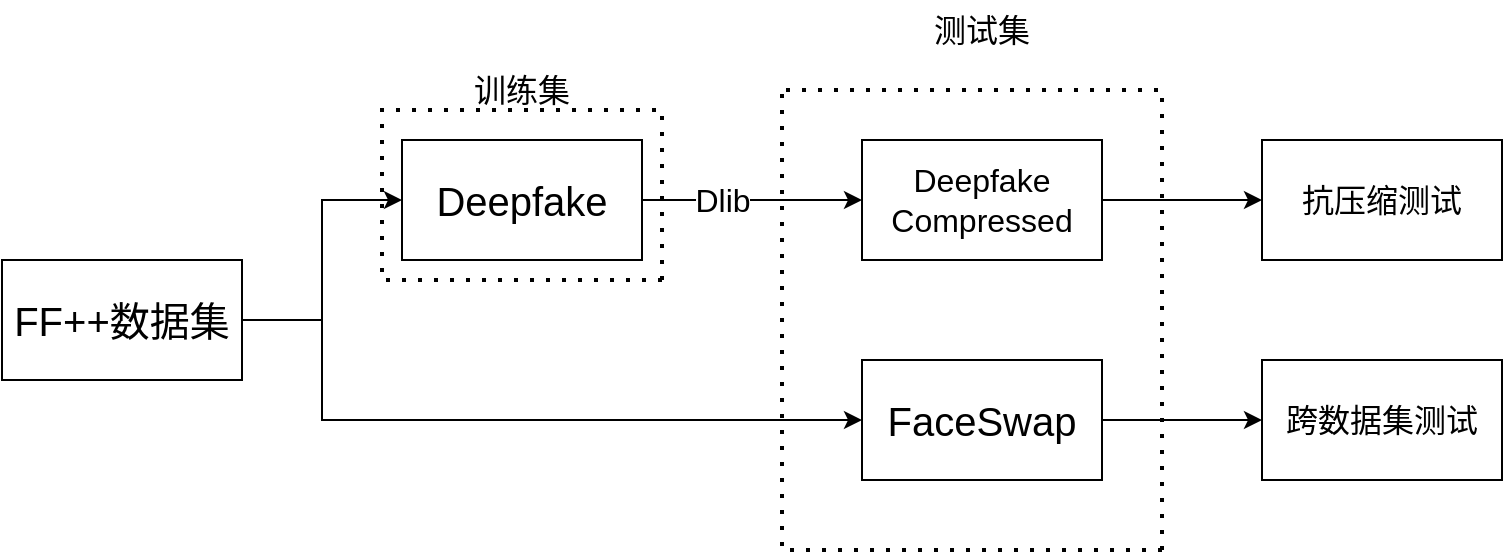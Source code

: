 <mxfile version="15.9.4" type="github">
  <diagram id="-tCAXN2tQgqgeDp_0vhy" name="Page-1">
    <mxGraphModel dx="1209" dy="555" grid="1" gridSize="10" guides="1" tooltips="1" connect="1" arrows="1" fold="1" page="1" pageScale="1" pageWidth="1920" pageHeight="1200" math="0" shadow="0">
      <root>
        <mxCell id="0" />
        <mxCell id="1" parent="0" />
        <mxCell id="wLSJHiVXicNakx6rYXVG-10" value="" style="edgeStyle=orthogonalEdgeStyle;rounded=0;orthogonalLoop=1;jettySize=auto;html=1;fontSize=20;" edge="1" parent="1" source="wLSJHiVXicNakx6rYXVG-1" target="wLSJHiVXicNakx6rYXVG-9">
          <mxGeometry relative="1" as="geometry" />
        </mxCell>
        <mxCell id="wLSJHiVXicNakx6rYXVG-12" value="" style="edgeStyle=orthogonalEdgeStyle;rounded=0;orthogonalLoop=1;jettySize=auto;html=1;fontSize=20;" edge="1" parent="1" source="wLSJHiVXicNakx6rYXVG-1" target="wLSJHiVXicNakx6rYXVG-11">
          <mxGeometry relative="1" as="geometry">
            <Array as="points">
              <mxPoint x="350" y="250" />
              <mxPoint x="350" y="300" />
            </Array>
          </mxGeometry>
        </mxCell>
        <mxCell id="wLSJHiVXicNakx6rYXVG-1" value="&lt;font style=&quot;font-size: 20px&quot;&gt;FF++数据集&lt;/font&gt;" style="rounded=0;whiteSpace=wrap;html=1;" vertex="1" parent="1">
          <mxGeometry x="190" y="220" width="120" height="60" as="geometry" />
        </mxCell>
        <mxCell id="wLSJHiVXicNakx6rYXVG-14" value="" style="edgeStyle=orthogonalEdgeStyle;rounded=0;orthogonalLoop=1;jettySize=auto;html=1;fontSize=20;" edge="1" parent="1" source="wLSJHiVXicNakx6rYXVG-9" target="wLSJHiVXicNakx6rYXVG-13">
          <mxGeometry relative="1" as="geometry" />
        </mxCell>
        <mxCell id="wLSJHiVXicNakx6rYXVG-25" value="Dlib" style="edgeLabel;html=1;align=center;verticalAlign=middle;resizable=0;points=[];fontSize=16;" vertex="1" connectable="0" parent="wLSJHiVXicNakx6rYXVG-14">
          <mxGeometry x="-0.273" relative="1" as="geometry">
            <mxPoint as="offset" />
          </mxGeometry>
        </mxCell>
        <mxCell id="wLSJHiVXicNakx6rYXVG-9" value="&lt;font style=&quot;font-size: 20px&quot;&gt;Deepfake&lt;/font&gt;" style="rounded=0;whiteSpace=wrap;html=1;" vertex="1" parent="1">
          <mxGeometry x="390" y="160" width="120" height="60" as="geometry" />
        </mxCell>
        <mxCell id="wLSJHiVXicNakx6rYXVG-20" value="" style="edgeStyle=orthogonalEdgeStyle;rounded=0;orthogonalLoop=1;jettySize=auto;html=1;fontSize=16;" edge="1" parent="1" source="wLSJHiVXicNakx6rYXVG-11" target="wLSJHiVXicNakx6rYXVG-19">
          <mxGeometry relative="1" as="geometry" />
        </mxCell>
        <mxCell id="wLSJHiVXicNakx6rYXVG-11" value="&lt;font style=&quot;font-size: 20px&quot;&gt;FaceSwap&lt;/font&gt;" style="rounded=0;whiteSpace=wrap;html=1;" vertex="1" parent="1">
          <mxGeometry x="620" y="270" width="120" height="60" as="geometry" />
        </mxCell>
        <mxCell id="wLSJHiVXicNakx6rYXVG-18" value="" style="edgeStyle=orthogonalEdgeStyle;rounded=0;orthogonalLoop=1;jettySize=auto;html=1;fontSize=16;" edge="1" parent="1" source="wLSJHiVXicNakx6rYXVG-13" target="wLSJHiVXicNakx6rYXVG-17">
          <mxGeometry relative="1" as="geometry" />
        </mxCell>
        <mxCell id="wLSJHiVXicNakx6rYXVG-13" value="&lt;font style=&quot;font-size: 16px&quot;&gt;Deepfake&lt;br&gt;Compressed&lt;/font&gt;" style="rounded=0;whiteSpace=wrap;html=1;" vertex="1" parent="1">
          <mxGeometry x="620" y="160" width="120" height="60" as="geometry" />
        </mxCell>
        <mxCell id="wLSJHiVXicNakx6rYXVG-15" value="" style="endArrow=none;dashed=1;html=1;dashPattern=1 3;strokeWidth=2;rounded=0;fontSize=16;" edge="1" parent="1">
          <mxGeometry width="50" height="50" relative="1" as="geometry">
            <mxPoint x="770" y="365" as="sourcePoint" />
            <mxPoint x="580" y="135" as="targetPoint" />
            <Array as="points">
              <mxPoint x="770" y="135" />
            </Array>
          </mxGeometry>
        </mxCell>
        <mxCell id="wLSJHiVXicNakx6rYXVG-16" value="" style="endArrow=none;dashed=1;html=1;dashPattern=1 3;strokeWidth=2;rounded=0;fontSize=16;" edge="1" parent="1">
          <mxGeometry width="50" height="50" relative="1" as="geometry">
            <mxPoint x="770" y="365" as="sourcePoint" />
            <mxPoint x="580" y="135" as="targetPoint" />
            <Array as="points">
              <mxPoint x="580" y="365" />
            </Array>
          </mxGeometry>
        </mxCell>
        <mxCell id="wLSJHiVXicNakx6rYXVG-17" value="&lt;span style=&quot;font-size: 16px&quot;&gt;抗压缩测试&lt;/span&gt;" style="rounded=0;whiteSpace=wrap;html=1;" vertex="1" parent="1">
          <mxGeometry x="820" y="160" width="120" height="60" as="geometry" />
        </mxCell>
        <mxCell id="wLSJHiVXicNakx6rYXVG-19" value="&lt;font style=&quot;font-size: 16px&quot;&gt;跨数据集测试&lt;/font&gt;" style="rounded=0;whiteSpace=wrap;html=1;" vertex="1" parent="1">
          <mxGeometry x="820" y="270" width="120" height="60" as="geometry" />
        </mxCell>
        <mxCell id="wLSJHiVXicNakx6rYXVG-21" value="测试集" style="text;html=1;strokeColor=none;fillColor=none;align=center;verticalAlign=middle;whiteSpace=wrap;rounded=0;fontSize=16;" vertex="1" parent="1">
          <mxGeometry x="650" y="90" width="60" height="30" as="geometry" />
        </mxCell>
        <mxCell id="wLSJHiVXicNakx6rYXVG-22" value="训练集" style="text;html=1;strokeColor=none;fillColor=none;align=center;verticalAlign=middle;whiteSpace=wrap;rounded=0;fontSize=16;" vertex="1" parent="1">
          <mxGeometry x="420" y="120" width="60" height="30" as="geometry" />
        </mxCell>
        <mxCell id="wLSJHiVXicNakx6rYXVG-23" value="" style="endArrow=none;dashed=1;html=1;dashPattern=1 3;strokeWidth=2;rounded=0;fontSize=16;" edge="1" parent="1">
          <mxGeometry width="50" height="50" relative="1" as="geometry">
            <mxPoint x="520" y="230" as="sourcePoint" />
            <mxPoint x="380" y="145" as="targetPoint" />
            <Array as="points">
              <mxPoint x="520" y="145" />
            </Array>
          </mxGeometry>
        </mxCell>
        <mxCell id="wLSJHiVXicNakx6rYXVG-24" value="" style="endArrow=none;dashed=1;html=1;dashPattern=1 3;strokeWidth=2;rounded=0;fontSize=16;" edge="1" parent="1">
          <mxGeometry width="50" height="50" relative="1" as="geometry">
            <mxPoint x="520" y="230" as="sourcePoint" />
            <mxPoint x="380" y="140" as="targetPoint" />
            <Array as="points">
              <mxPoint x="380" y="230" />
            </Array>
          </mxGeometry>
        </mxCell>
      </root>
    </mxGraphModel>
  </diagram>
</mxfile>
